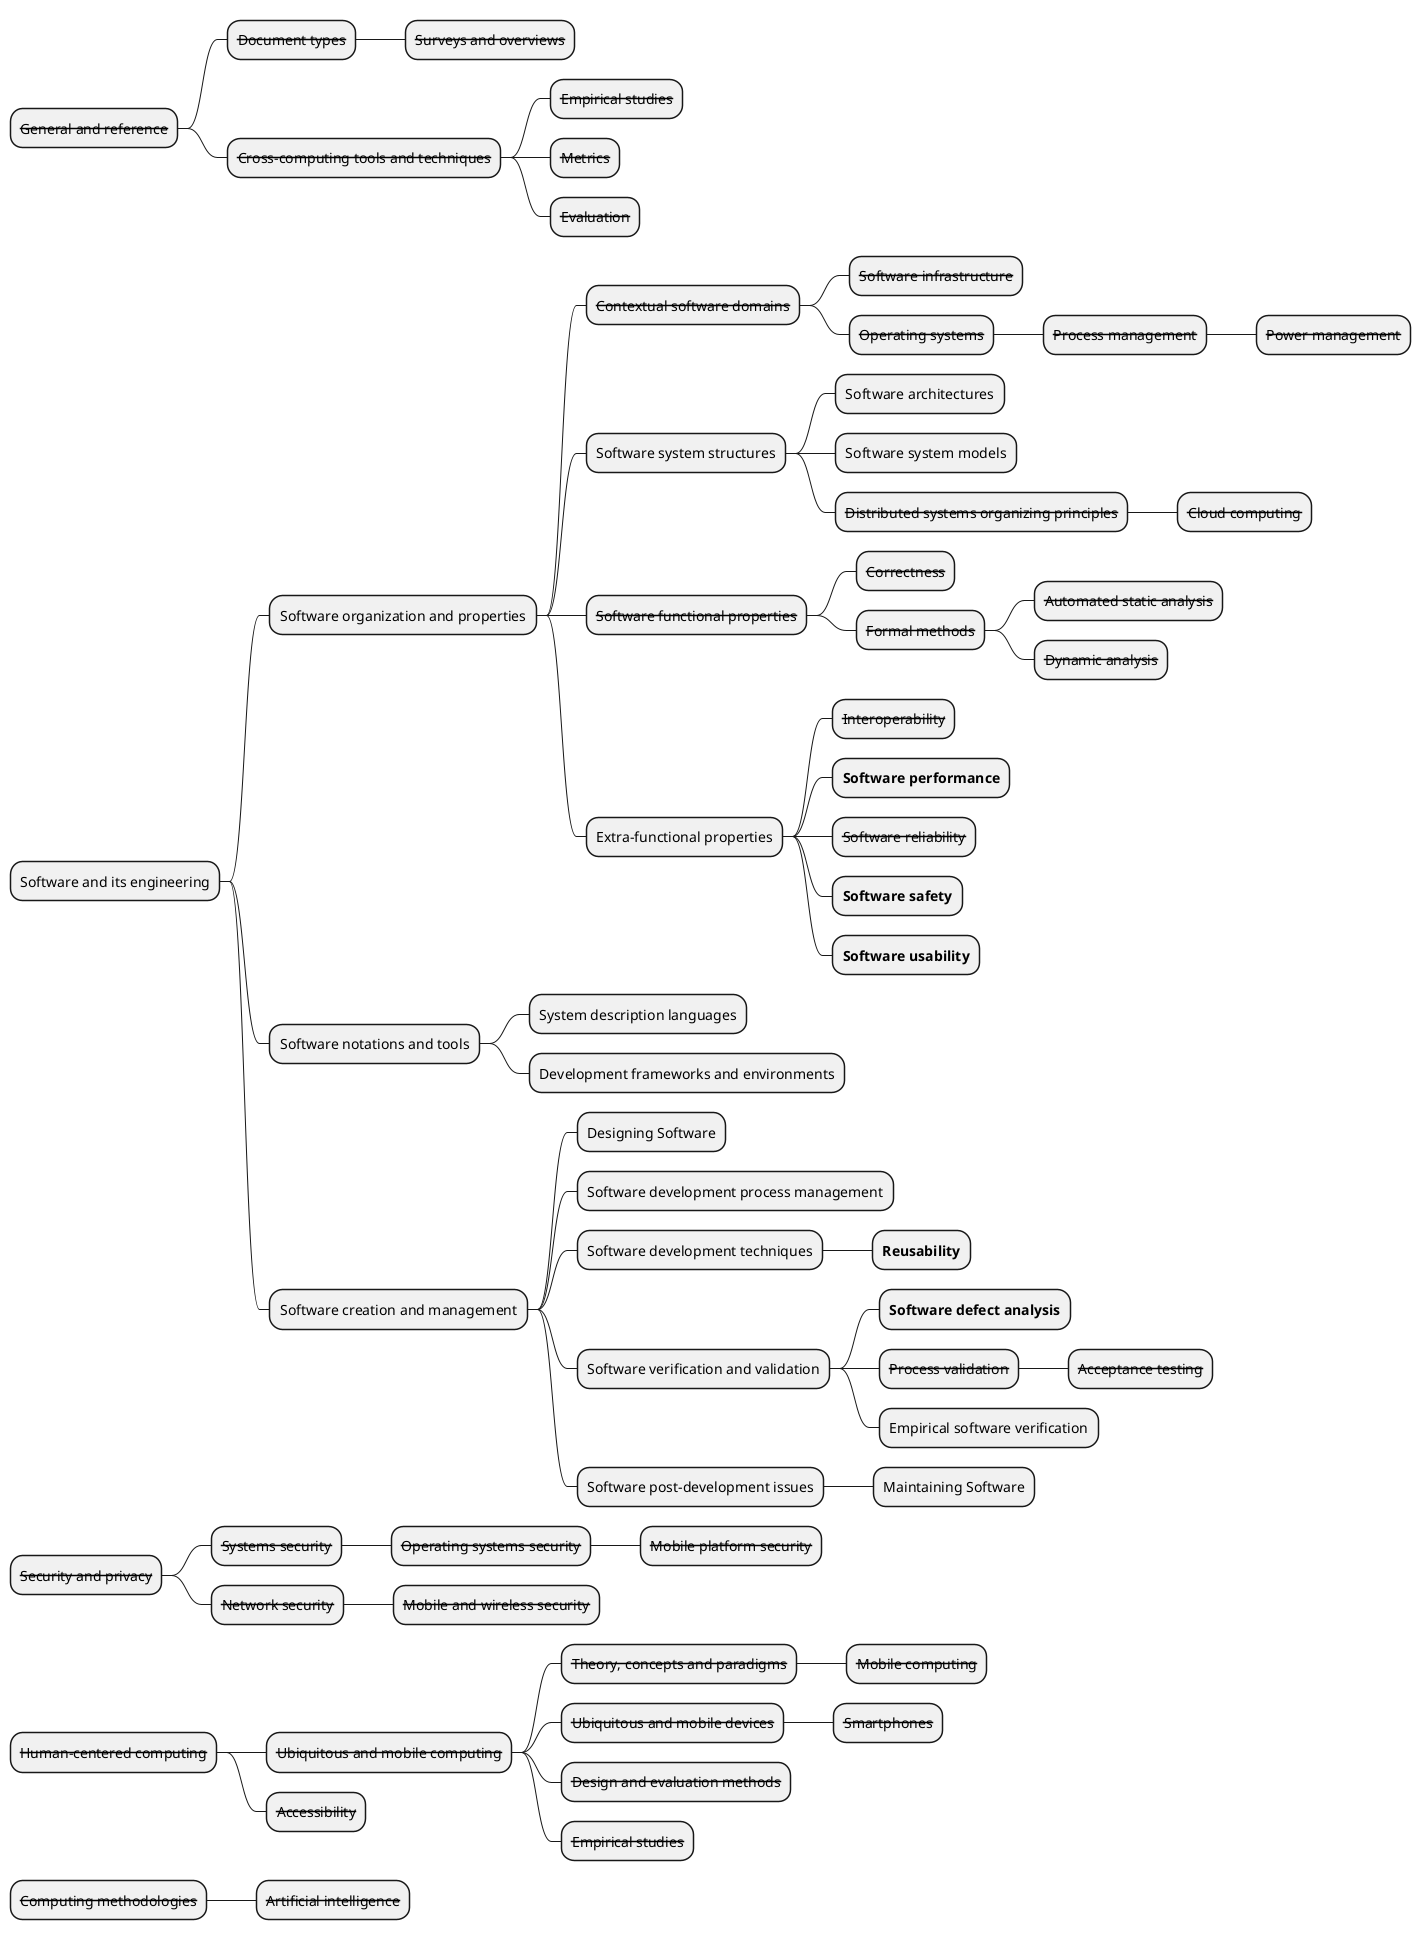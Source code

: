 
@startmindmap
* <s>General and reference</s>
** <s>Document types</s>
*** <s>Surveys and overviews</s>
** <s>Cross-computing tools and techniques</s>
*** <s>Empirical studies</s>
*** <s>Metrics</s>
*** <s>Evaluation</s>
* Software and its engineering
** Software organization and properties
*** <s>Contextual software domains</s>
**** <s>Software infrastructure</s>
**** <s>Operating systems</s>
***** <s>Process management</s>
****** <s>Power management</s>
*** Software system structures
**** Software architectures
**** Software system models
**** <s>Distributed systems organizing principles</s>
***** <s>Cloud computing</s>
*** <s>Software functional properties</s>
**** <s>Correctness</s>
**** <s>Formal methods</s>
***** <s>Automated static analysis</s>
***** <s>Dynamic analysis</s>
*** Extra-functional properties
**** <s>Interoperability</s>
**** <b>Software performance</b>
**** <s>Software reliability</s>
**** <b>Software safety</b>
**** <b>Software usability</b>
** Software notations and tools
*** System description languages
*** Development frameworks and environments
** Software creation and management
*** Designing Software
*** Software development process management
*** Software development techniques
**** <b>Reusability</b>
*** Software verification and validation
**** <b>Software defect analysis</b>
**** <s>Process validation</s>
***** <s>Acceptance testing</s>
**** Empirical software verification
*** Software post-development issues
**** Maintaining Software
* <s>Security and privacy</s>
** <s>Systems security</s>
*** <s>Operating systems security</s>
**** <s>Mobile platform security</s>
** <s>Network security</s>
*** <s>Mobile and wireless security</s>
* <s>Human-centered computing</s>
** <s>Ubiquitous and mobile computing</s>
*** <s>Theory, concepts and paradigms</s>
**** <s>Mobile computing</s>
*** <s>Ubiquitous and mobile devices</s>
**** <s>Smartphones</s>
*** <s>Design and evaluation methods</s>
*** <s>Empirical studies</s>
** <s>Accessibility</s>
* <s>Computing methodologies</s>
** <s>Artificial intelligence</s>
'* <s>Wasserman</s>
'** <s>User Experience </s>
'** <s>Code reuse</s>
'** <s>Networking</s>
'** <s>Energy efficiency</s>
'** <s>Data integrity</s>
'** <s>Testing</s>
'** <s>Portability and cross-platform development</s>
@endmindmap

